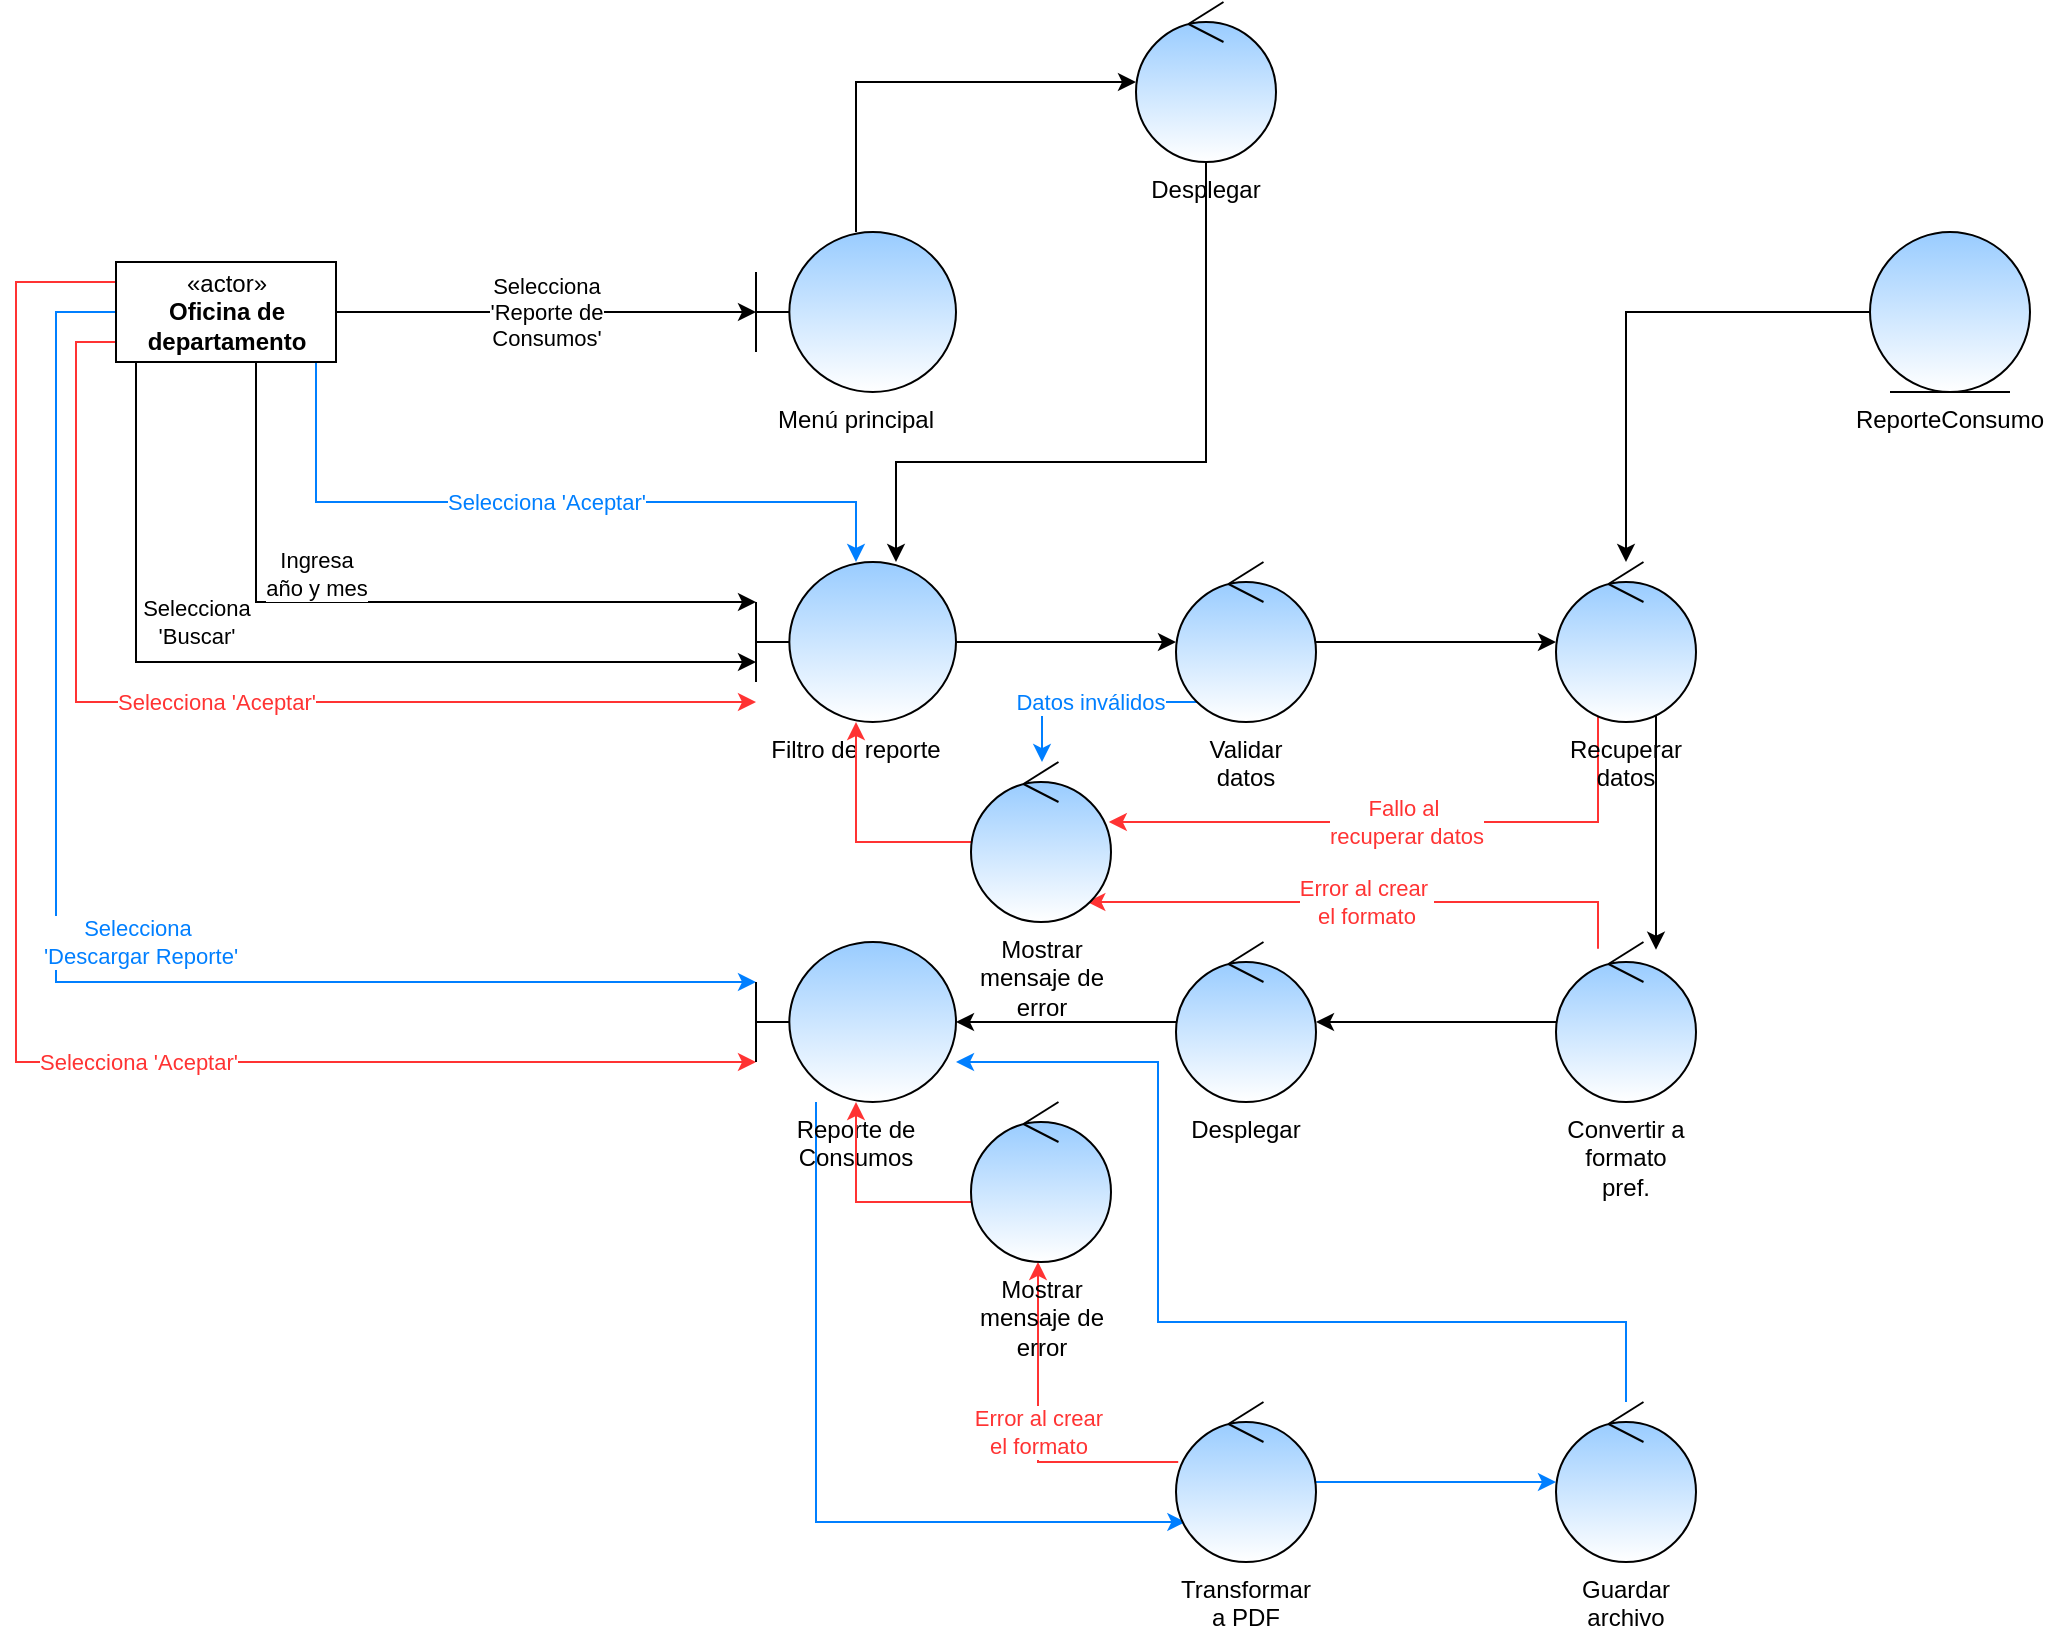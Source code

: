 <mxfile pages="1" version="11.2.8" type="onedrive"><diagram id="yEeughWPz_EXPQpC5CPN" name="Page-1"><mxGraphModel dx="2500" dy="934" grid="1" gridSize="10" guides="1" tooltips="1" connect="1" arrows="1" fold="1" page="1" pageScale="1" pageWidth="827" pageHeight="1169" math="0" shadow="0"><root><mxCell id="0"/><mxCell id="1" parent="0"/><mxCell id="EJjP-p43SMofmXJObYSt-4" value="Selecciona&lt;br&gt;'Reporte de &lt;br&gt;Consumos'" style="edgeStyle=orthogonalEdgeStyle;rounded=0;orthogonalLoop=1;jettySize=auto;html=1;" edge="1" parent="1" source="EJjP-p43SMofmXJObYSt-2" target="EJjP-p43SMofmXJObYSt-3"><mxGeometry relative="1" as="geometry"/></mxCell><mxCell id="EJjP-p43SMofmXJObYSt-8" value="Ingresa &lt;br&gt;año y mes" style="edgeStyle=orthogonalEdgeStyle;rounded=0;orthogonalLoop=1;jettySize=auto;html=1;" edge="1" parent="1" source="EJjP-p43SMofmXJObYSt-2" target="EJjP-p43SMofmXJObYSt-7"><mxGeometry x="-0.429" y="30" relative="1" as="geometry"><Array as="points"><mxPoint x="20" y="440"/></Array><mxPoint as="offset"/></mxGeometry></mxCell><mxCell id="EJjP-p43SMofmXJObYSt-9" value="Selecciona &lt;br&gt;'Buscar'" style="edgeStyle=orthogonalEdgeStyle;rounded=0;orthogonalLoop=1;jettySize=auto;html=1;" edge="1" parent="1" source="EJjP-p43SMofmXJObYSt-2" target="EJjP-p43SMofmXJObYSt-7"><mxGeometry x="-0.435" y="30" relative="1" as="geometry"><Array as="points"><mxPoint x="-40" y="470"/></Array><mxPoint as="offset"/></mxGeometry></mxCell><mxCell id="EJjP-p43SMofmXJObYSt-21" value="&lt;font color=&quot;#007fff&quot;&gt;Selecciona 'Aceptar'&lt;/font&gt;" style="edgeStyle=orthogonalEdgeStyle;rounded=0;orthogonalLoop=1;jettySize=auto;html=1;strokeColor=#007FFF;" edge="1" parent="1" source="EJjP-p43SMofmXJObYSt-2" target="EJjP-p43SMofmXJObYSt-7"><mxGeometry relative="1" as="geometry"><Array as="points"><mxPoint x="50" y="390"/><mxPoint x="320" y="390"/></Array></mxGeometry></mxCell><mxCell id="EJjP-p43SMofmXJObYSt-22" value="&lt;font color=&quot;#007fff&quot;&gt;Selecciona&amp;nbsp;&lt;br&gt;'Descargar Reporte'&lt;/font&gt;" style="edgeStyle=orthogonalEdgeStyle;rounded=0;orthogonalLoop=1;jettySize=auto;html=1;strokeColor=#007FFF;" edge="1" parent="1" source="EJjP-p43SMofmXJObYSt-2" target="EJjP-p43SMofmXJObYSt-16"><mxGeometry x="0.137" y="20" relative="1" as="geometry"><Array as="points"><mxPoint x="-80" y="295"/><mxPoint x="-80" y="630"/></Array><mxPoint as="offset"/></mxGeometry></mxCell><mxCell id="EJjP-p43SMofmXJObYSt-30" value="&lt;font color=&quot;#ff3333&quot;&gt;Selecciona 'Aceptar'&lt;/font&gt;" style="edgeStyle=orthogonalEdgeStyle;rounded=0;orthogonalLoop=1;jettySize=auto;html=1;strokeColor=#FF3333;" edge="1" parent="1" source="EJjP-p43SMofmXJObYSt-2" target="EJjP-p43SMofmXJObYSt-7"><mxGeometry relative="1" as="geometry"><Array as="points"><mxPoint x="-70" y="310"/><mxPoint x="-70" y="490"/></Array></mxGeometry></mxCell><mxCell id="EJjP-p43SMofmXJObYSt-36" value="&lt;font color=&quot;#ff3333&quot;&gt;Selecciona 'Aceptar'&lt;/font&gt;" style="edgeStyle=orthogonalEdgeStyle;rounded=0;orthogonalLoop=1;jettySize=auto;html=1;strokeColor=#FF3333;" edge="1" parent="1" source="EJjP-p43SMofmXJObYSt-2" target="EJjP-p43SMofmXJObYSt-16"><mxGeometry x="0.234" relative="1" as="geometry"><Array as="points"><mxPoint x="-100" y="280"/><mxPoint x="-100" y="670"/></Array><mxPoint x="1" as="offset"/></mxGeometry></mxCell><mxCell id="EJjP-p43SMofmXJObYSt-2" value="«actor»&lt;br&gt;&lt;b&gt;Oficina de &lt;br&gt;departamento&lt;/b&gt;" style="html=1;" vertex="1" parent="1"><mxGeometry x="-50" y="270" width="110" height="50" as="geometry"/></mxCell><mxCell id="EJjP-p43SMofmXJObYSt-6" style="edgeStyle=orthogonalEdgeStyle;rounded=0;orthogonalLoop=1;jettySize=auto;html=1;" edge="1" parent="1" source="EJjP-p43SMofmXJObYSt-3" target="EJjP-p43SMofmXJObYSt-5"><mxGeometry relative="1" as="geometry"><Array as="points"><mxPoint x="320" y="180"/></Array></mxGeometry></mxCell><mxCell id="EJjP-p43SMofmXJObYSt-3" value="Menú principal" style="shape=umlBoundary;whiteSpace=wrap;html=1;labelPosition=center;verticalLabelPosition=bottom;align=center;verticalAlign=top;gradientColor=#ffffff;fillColor=#99CCFF;" vertex="1" parent="1"><mxGeometry x="270" y="255" width="100" height="80" as="geometry"/></mxCell><mxCell id="EJjP-p43SMofmXJObYSt-41" style="edgeStyle=orthogonalEdgeStyle;rounded=0;orthogonalLoop=1;jettySize=auto;html=1;strokeColor=#000000;" edge="1" parent="1" source="EJjP-p43SMofmXJObYSt-5" target="EJjP-p43SMofmXJObYSt-7"><mxGeometry relative="1" as="geometry"><Array as="points"><mxPoint x="495" y="370"/><mxPoint x="340" y="370"/></Array></mxGeometry></mxCell><mxCell id="EJjP-p43SMofmXJObYSt-5" value="Desplegar" style="ellipse;shape=umlControl;whiteSpace=wrap;html=1;labelPosition=center;verticalLabelPosition=bottom;align=center;verticalAlign=top;gradientColor=#ffffff;fillColor=#99CCFF;" vertex="1" parent="1"><mxGeometry x="460" y="140" width="70" height="80" as="geometry"/></mxCell><mxCell id="EJjP-p43SMofmXJObYSt-11" style="edgeStyle=orthogonalEdgeStyle;rounded=0;orthogonalLoop=1;jettySize=auto;html=1;" edge="1" parent="1" source="EJjP-p43SMofmXJObYSt-7" target="EJjP-p43SMofmXJObYSt-10"><mxGeometry relative="1" as="geometry"/></mxCell><mxCell id="EJjP-p43SMofmXJObYSt-7" value="Filtro de reporte" style="shape=umlBoundary;whiteSpace=wrap;html=1;labelPosition=center;verticalLabelPosition=bottom;align=center;verticalAlign=top;gradientColor=#ffffff;fillColor=#99CCFF;" vertex="1" parent="1"><mxGeometry x="270" y="420" width="100" height="80" as="geometry"/></mxCell><mxCell id="EJjP-p43SMofmXJObYSt-15" style="edgeStyle=orthogonalEdgeStyle;rounded=0;orthogonalLoop=1;jettySize=auto;html=1;" edge="1" parent="1" source="EJjP-p43SMofmXJObYSt-10" target="EJjP-p43SMofmXJObYSt-12"><mxGeometry relative="1" as="geometry"/></mxCell><mxCell id="EJjP-p43SMofmXJObYSt-20" value="&lt;font color=&quot;#007fff&quot;&gt;Datos inválidos&lt;/font&gt;" style="edgeStyle=orthogonalEdgeStyle;rounded=0;orthogonalLoop=1;jettySize=auto;html=1;strokeColor=#007FFF;" edge="1" parent="1" source="EJjP-p43SMofmXJObYSt-10" target="EJjP-p43SMofmXJObYSt-39"><mxGeometry relative="1" as="geometry"><Array as="points"><mxPoint x="413" y="490"/></Array></mxGeometry></mxCell><mxCell id="EJjP-p43SMofmXJObYSt-10" value="Validar datos" style="ellipse;shape=umlControl;whiteSpace=wrap;html=1;labelPosition=center;verticalLabelPosition=bottom;align=center;verticalAlign=top;gradientColor=#ffffff;fillColor=#99CCFF;" vertex="1" parent="1"><mxGeometry x="480" y="420" width="70" height="80" as="geometry"/></mxCell><mxCell id="EJjP-p43SMofmXJObYSt-18" style="edgeStyle=orthogonalEdgeStyle;rounded=0;orthogonalLoop=1;jettySize=auto;html=1;" edge="1" parent="1" source="EJjP-p43SMofmXJObYSt-12" target="EJjP-p43SMofmXJObYSt-31"><mxGeometry relative="1" as="geometry"><Array as="points"><mxPoint x="720" y="570"/><mxPoint x="720" y="570"/></Array></mxGeometry></mxCell><mxCell id="EJjP-p43SMofmXJObYSt-28" value="&lt;font color=&quot;#ff3333&quot;&gt;Fallo al&amp;nbsp;&lt;br&gt;recuperar datos&lt;/font&gt;" style="edgeStyle=orthogonalEdgeStyle;rounded=0;orthogonalLoop=1;jettySize=auto;html=1;strokeColor=#FF3333;" edge="1" parent="1" source="EJjP-p43SMofmXJObYSt-12" target="EJjP-p43SMofmXJObYSt-39"><mxGeometry relative="1" as="geometry"><Array as="points"><mxPoint x="691" y="550"/></Array></mxGeometry></mxCell><mxCell id="EJjP-p43SMofmXJObYSt-12" value="Recuperar datos" style="ellipse;shape=umlControl;whiteSpace=wrap;html=1;labelPosition=center;verticalLabelPosition=bottom;align=center;verticalAlign=top;gradientColor=#ffffff;fillColor=#99CCFF;" vertex="1" parent="1"><mxGeometry x="670" y="420" width="70" height="80" as="geometry"/></mxCell><mxCell id="EJjP-p43SMofmXJObYSt-14" style="edgeStyle=orthogonalEdgeStyle;rounded=0;orthogonalLoop=1;jettySize=auto;html=1;" edge="1" parent="1" source="EJjP-p43SMofmXJObYSt-13" target="EJjP-p43SMofmXJObYSt-12"><mxGeometry relative="1" as="geometry"/></mxCell><mxCell id="EJjP-p43SMofmXJObYSt-13" value="ReporteConsumo" style="ellipse;shape=umlEntity;whiteSpace=wrap;html=1;labelPosition=center;verticalLabelPosition=bottom;align=center;verticalAlign=top;gradientColor=#ffffff;fillColor=#99CCFF;" vertex="1" parent="1"><mxGeometry x="827" y="255" width="80" height="80" as="geometry"/></mxCell><mxCell id="EJjP-p43SMofmXJObYSt-26" style="edgeStyle=orthogonalEdgeStyle;rounded=0;orthogonalLoop=1;jettySize=auto;html=1;strokeColor=#007FFF;" edge="1" parent="1" source="EJjP-p43SMofmXJObYSt-16" target="EJjP-p43SMofmXJObYSt-23"><mxGeometry relative="1" as="geometry"><Array as="points"><mxPoint x="300" y="900"/></Array></mxGeometry></mxCell><mxCell id="EJjP-p43SMofmXJObYSt-16" value="Reporte de Consumos" style="shape=umlBoundary;whiteSpace=wrap;html=1;labelPosition=center;verticalLabelPosition=bottom;align=center;verticalAlign=top;gradientColor=#ffffff;fillColor=#99CCFF;" vertex="1" parent="1"><mxGeometry x="270" y="610" width="100" height="80" as="geometry"/></mxCell><mxCell id="EJjP-p43SMofmXJObYSt-19" style="edgeStyle=orthogonalEdgeStyle;rounded=0;orthogonalLoop=1;jettySize=auto;html=1;" edge="1" parent="1" source="EJjP-p43SMofmXJObYSt-17" target="EJjP-p43SMofmXJObYSt-16"><mxGeometry relative="1" as="geometry"><Array as="points"><mxPoint x="430" y="650"/><mxPoint x="430" y="650"/></Array></mxGeometry></mxCell><mxCell id="EJjP-p43SMofmXJObYSt-17" value="Desplegar" style="ellipse;shape=umlControl;whiteSpace=wrap;html=1;labelPosition=center;verticalLabelPosition=bottom;align=center;verticalAlign=top;gradientColor=#ffffff;fillColor=#99CCFF;" vertex="1" parent="1"><mxGeometry x="480" y="610" width="70" height="80" as="geometry"/></mxCell><mxCell id="EJjP-p43SMofmXJObYSt-25" style="edgeStyle=orthogonalEdgeStyle;rounded=0;orthogonalLoop=1;jettySize=auto;html=1;strokeColor=#007FFF;" edge="1" parent="1" source="EJjP-p43SMofmXJObYSt-23" target="EJjP-p43SMofmXJObYSt-24"><mxGeometry relative="1" as="geometry"/></mxCell><mxCell id="EJjP-p43SMofmXJObYSt-33" value="&lt;font color=&quot;#ff3333&quot;&gt;Error al crear &lt;br&gt;el formato&lt;/font&gt;" style="edgeStyle=orthogonalEdgeStyle;rounded=0;orthogonalLoop=1;jettySize=auto;html=1;strokeColor=#FF3333;" edge="1" parent="1" source="EJjP-p43SMofmXJObYSt-23" target="EJjP-p43SMofmXJObYSt-37"><mxGeometry relative="1" as="geometry"><Array as="points"><mxPoint x="411" y="870"/><mxPoint x="411" y="770"/></Array></mxGeometry></mxCell><mxCell id="EJjP-p43SMofmXJObYSt-23" value="Transformar a PDF" style="ellipse;shape=umlControl;whiteSpace=wrap;html=1;fillColor=#99CCFF;gradientColor=#ffffff;labelPosition=center;verticalLabelPosition=bottom;align=center;verticalAlign=top;" vertex="1" parent="1"><mxGeometry x="480" y="840" width="70" height="80" as="geometry"/></mxCell><mxCell id="EJjP-p43SMofmXJObYSt-27" style="edgeStyle=orthogonalEdgeStyle;rounded=0;orthogonalLoop=1;jettySize=auto;html=1;strokeColor=#007FFF;" edge="1" parent="1" source="EJjP-p43SMofmXJObYSt-24" target="EJjP-p43SMofmXJObYSt-16"><mxGeometry relative="1" as="geometry"><Array as="points"><mxPoint x="705" y="800"/><mxPoint x="471" y="800"/><mxPoint x="471" y="670"/></Array></mxGeometry></mxCell><mxCell id="EJjP-p43SMofmXJObYSt-24" value="Guardar archivo" style="ellipse;shape=umlControl;whiteSpace=wrap;html=1;fillColor=#99CCFF;gradientColor=#ffffff;labelPosition=center;verticalLabelPosition=bottom;align=center;verticalAlign=top;" vertex="1" parent="1"><mxGeometry x="670" y="840" width="70" height="80" as="geometry"/></mxCell><mxCell id="EJjP-p43SMofmXJObYSt-32" style="edgeStyle=orthogonalEdgeStyle;rounded=0;orthogonalLoop=1;jettySize=auto;html=1;strokeColor=#000000;" edge="1" parent="1" source="EJjP-p43SMofmXJObYSt-31" target="EJjP-p43SMofmXJObYSt-17"><mxGeometry relative="1" as="geometry"/></mxCell><mxCell id="EJjP-p43SMofmXJObYSt-34" value="&lt;span style=&quot;color: rgb(255 , 51 , 51)&quot;&gt;Error al crear&amp;nbsp;&lt;/span&gt;&lt;br style=&quot;color: rgb(255 , 51 , 51)&quot;&gt;&lt;span style=&quot;color: rgb(255 , 51 , 51)&quot;&gt;el formato&lt;/span&gt;" style="edgeStyle=orthogonalEdgeStyle;rounded=0;orthogonalLoop=1;jettySize=auto;html=1;strokeColor=#FF3333;" edge="1" parent="1" source="EJjP-p43SMofmXJObYSt-31" target="EJjP-p43SMofmXJObYSt-39"><mxGeometry relative="1" as="geometry"><Array as="points"><mxPoint x="691" y="590"/></Array></mxGeometry></mxCell><mxCell id="EJjP-p43SMofmXJObYSt-31" value="Convertir a formato pref." style="ellipse;shape=umlControl;whiteSpace=wrap;html=1;fillColor=#99CCFF;gradientColor=#ffffff;labelPosition=center;verticalLabelPosition=bottom;align=center;verticalAlign=top;" vertex="1" parent="1"><mxGeometry x="670" y="610" width="70" height="80" as="geometry"/></mxCell><mxCell id="EJjP-p43SMofmXJObYSt-38" style="edgeStyle=orthogonalEdgeStyle;rounded=0;orthogonalLoop=1;jettySize=auto;html=1;strokeColor=#FF3333;" edge="1" parent="1" source="EJjP-p43SMofmXJObYSt-37" target="EJjP-p43SMofmXJObYSt-16"><mxGeometry relative="1" as="geometry"><Array as="points"><mxPoint x="320" y="740"/></Array></mxGeometry></mxCell><mxCell id="EJjP-p43SMofmXJObYSt-37" value="Mostrar mensaje de error" style="ellipse;shape=umlControl;whiteSpace=wrap;html=1;fillColor=#99CCFF;gradientColor=#ffffff;labelPosition=center;verticalLabelPosition=bottom;align=center;verticalAlign=top;" vertex="1" parent="1"><mxGeometry x="377.5" y="690" width="70" height="80" as="geometry"/></mxCell><mxCell id="EJjP-p43SMofmXJObYSt-40" style="edgeStyle=orthogonalEdgeStyle;rounded=0;orthogonalLoop=1;jettySize=auto;html=1;strokeColor=#FF3333;" edge="1" parent="1" source="EJjP-p43SMofmXJObYSt-39" target="EJjP-p43SMofmXJObYSt-7"><mxGeometry relative="1" as="geometry"/></mxCell><mxCell id="EJjP-p43SMofmXJObYSt-39" value="Mostrar mensaje de error" style="ellipse;shape=umlControl;whiteSpace=wrap;html=1;fillColor=#99CCFF;gradientColor=#ffffff;labelPosition=center;verticalLabelPosition=bottom;align=center;verticalAlign=top;" vertex="1" parent="1"><mxGeometry x="377.5" y="520" width="70" height="80" as="geometry"/></mxCell></root></mxGraphModel></diagram></mxfile>
